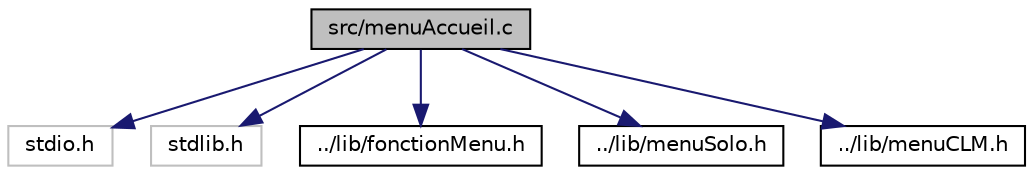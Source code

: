 digraph "src/menuAccueil.c"
{
  edge [fontname="Helvetica",fontsize="10",labelfontname="Helvetica",labelfontsize="10"];
  node [fontname="Helvetica",fontsize="10",shape=record];
  Node0 [label="src/menuAccueil.c",height=0.2,width=0.4,color="black", fillcolor="grey75", style="filled", fontcolor="black"];
  Node0 -> Node1 [color="midnightblue",fontsize="10",style="solid",fontname="Helvetica"];
  Node1 [label="stdio.h",height=0.2,width=0.4,color="grey75", fillcolor="white", style="filled"];
  Node0 -> Node2 [color="midnightblue",fontsize="10",style="solid",fontname="Helvetica"];
  Node2 [label="stdlib.h",height=0.2,width=0.4,color="grey75", fillcolor="white", style="filled"];
  Node0 -> Node3 [color="midnightblue",fontsize="10",style="solid",fontname="Helvetica"];
  Node3 [label="../lib/fonctionMenu.h",height=0.2,width=0.4,color="black", fillcolor="white", style="filled",URL="$fonctionMenu_8h.html",tooltip="header contenant les prototypes des fonctions utile a tous les menus. "];
  Node0 -> Node4 [color="midnightblue",fontsize="10",style="solid",fontname="Helvetica"];
  Node4 [label="../lib/menuSolo.h",height=0.2,width=0.4,color="black", fillcolor="white", style="filled",URL="$menuSolo_8h_source.html"];
  Node0 -> Node5 [color="midnightblue",fontsize="10",style="solid",fontname="Helvetica"];
  Node5 [label="../lib/menuCLM.h",height=0.2,width=0.4,color="black", fillcolor="white", style="filled",URL="$menuCLM_8h.html",tooltip="header contenant les prototypes des fonctions utile aux menus du mode de jeu \"contre la montre\"..."];
}
